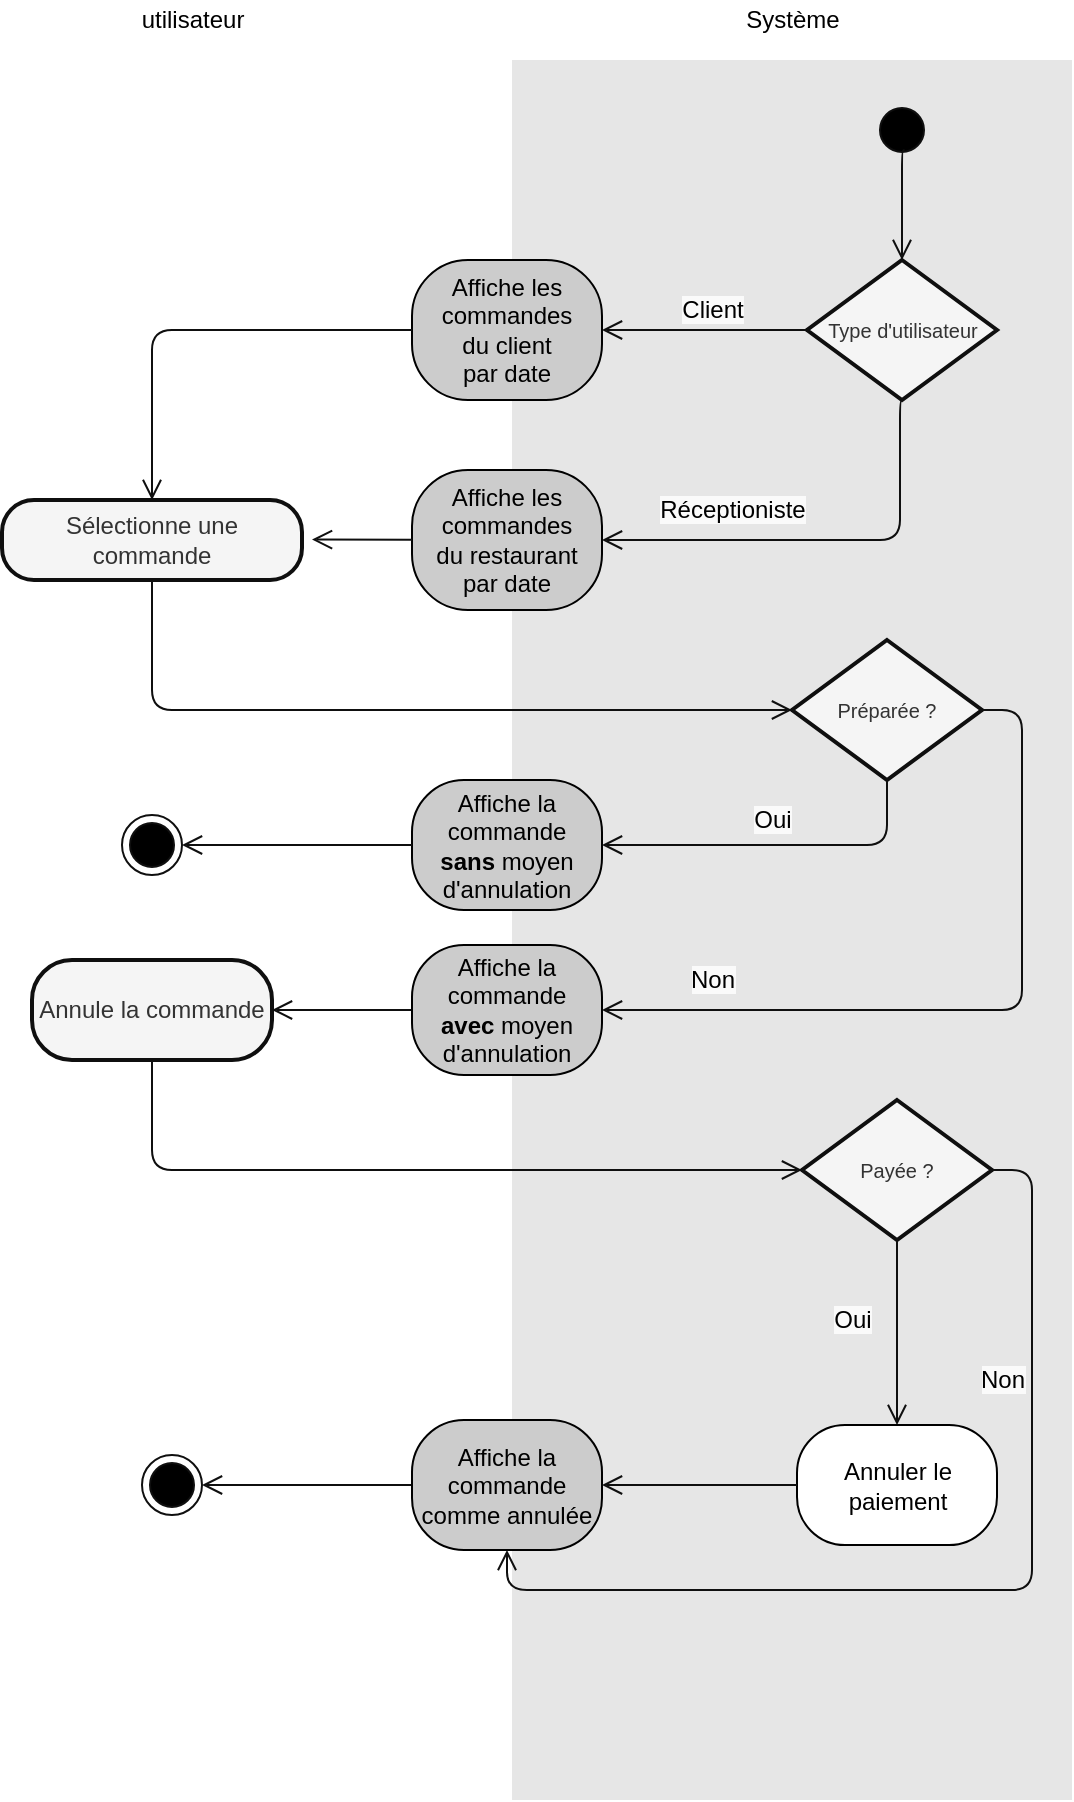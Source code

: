 <mxfile version="14.6.5" type="device"><diagram id="Iwh8XMS4C4T30IaesgiA" name="Page-1"><mxGraphModel dx="1007" dy="774" grid="1" gridSize="10" guides="1" tooltips="1" connect="1" arrows="1" fold="1" page="1" pageScale="1" pageWidth="1169" pageHeight="1654" math="0" shadow="0"><root><mxCell id="0"/><mxCell id="1" parent="0"/><mxCell id="99F-gRnFq8jOrXeuyX0P-1" value="" style="rounded=0;whiteSpace=wrap;html=1;strokeColor=none;fillColor=#E6E6E6;" vertex="1" parent="1"><mxGeometry x="565" y="250" width="280" height="870" as="geometry"/></mxCell><mxCell id="99F-gRnFq8jOrXeuyX0P-2" value="" style="ellipse;html=1;shape=startState;fillColor=#000000;shadow=0;sketch=0;strokeColor=#0F0F0F;" vertex="1" parent="1"><mxGeometry x="745" y="270" width="30" height="30" as="geometry"/></mxCell><mxCell id="99F-gRnFq8jOrXeuyX0P-3" value="" style="edgeStyle=orthogonalEdgeStyle;html=1;verticalAlign=bottom;endArrow=open;endSize=8;strokeColor=#0F0F0F;exitX=0.544;exitY=0.839;exitDx=0;exitDy=0;exitPerimeter=0;entryX=0.5;entryY=0;entryDx=0;entryDy=0;" edge="1" parent="1" source="99F-gRnFq8jOrXeuyX0P-2" target="99F-gRnFq8jOrXeuyX0P-15"><mxGeometry relative="1" as="geometry"><mxPoint x="735.13" y="350" as="targetPoint"/><mxPoint x="473" y="496" as="sourcePoint"/><Array as="points"><mxPoint x="760" y="295"/></Array></mxGeometry></mxCell><mxCell id="99F-gRnFq8jOrXeuyX0P-4" value="Affiche les commandes&lt;br&gt;du client &lt;br&gt;par date" style="rounded=1;whiteSpace=wrap;html=1;arcSize=40;shadow=0;sketch=0;fillColor=#CCCCCC;" vertex="1" parent="1"><mxGeometry x="515" y="350" width="95" height="70" as="geometry"/></mxCell><mxCell id="99F-gRnFq8jOrXeuyX0P-5" value="" style="edgeStyle=orthogonalEdgeStyle;html=1;verticalAlign=bottom;endArrow=open;endSize=8;strokeColor=#0F0F0F;exitX=0;exitY=0.5;exitDx=0;exitDy=0;entryX=0.5;entryY=0;entryDx=0;entryDy=0;" edge="1" parent="1" source="99F-gRnFq8jOrXeuyX0P-4" target="99F-gRnFq8jOrXeuyX0P-6"><mxGeometry relative="1" as="geometry"><mxPoint x="440.5" y="385" as="targetPoint"/><mxPoint x="587.32" y="330" as="sourcePoint"/><Array as="points"><mxPoint x="385" y="385"/></Array></mxGeometry></mxCell><mxCell id="99F-gRnFq8jOrXeuyX0P-6" value="Sélectionne une commande" style="rounded=1;whiteSpace=wrap;html=1;arcSize=40;fillColor=#f5f5f5;shadow=0;sketch=0;fontColor=#333333;strokeWidth=2;strokeColor=#0F0F0F;" vertex="1" parent="1"><mxGeometry x="310" y="470" width="150" height="40" as="geometry"/></mxCell><mxCell id="99F-gRnFq8jOrXeuyX0P-7" value="Annule la commande" style="rounded=1;whiteSpace=wrap;html=1;arcSize=40;fillColor=#f5f5f5;shadow=0;sketch=0;fontColor=#333333;strokeWidth=2;strokeColor=#0F0F0F;" vertex="1" parent="1"><mxGeometry x="325" y="700" width="120" height="50" as="geometry"/></mxCell><mxCell id="99F-gRnFq8jOrXeuyX0P-8" value="" style="edgeStyle=orthogonalEdgeStyle;html=1;verticalAlign=bottom;endArrow=open;endSize=8;strokeColor=#0F0F0F;exitX=0.5;exitY=1;exitDx=0;exitDy=0;entryX=0;entryY=0.5;entryDx=0;entryDy=0;" edge="1" parent="1" source="99F-gRnFq8jOrXeuyX0P-6" target="99F-gRnFq8jOrXeuyX0P-26"><mxGeometry relative="1" as="geometry"><mxPoint x="705" y="605" as="targetPoint"/><mxPoint x="384.71" y="520" as="sourcePoint"/><Array as="points"/></mxGeometry></mxCell><mxCell id="99F-gRnFq8jOrXeuyX0P-10" style="edgeStyle=orthogonalEdgeStyle;rounded=1;orthogonalLoop=1;jettySize=auto;html=1;exitX=0;exitY=0.5;exitDx=0;exitDy=0;entryX=1;entryY=0.5;entryDx=0;entryDy=0;verticalAlign=bottom;strokeColor=#0F0F0F;endArrow=open;endSize=8;" edge="1" parent="1" source="99F-gRnFq8jOrXeuyX0P-11" target="99F-gRnFq8jOrXeuyX0P-7"><mxGeometry relative="1" as="geometry"/></mxCell><mxCell id="99F-gRnFq8jOrXeuyX0P-11" value="Affiche la commande&lt;br&gt;&lt;b&gt;avec&lt;/b&gt; moyen d'annulation" style="rounded=1;whiteSpace=wrap;html=1;arcSize=40;shadow=0;sketch=0;fillColor=#CCCCCC;" vertex="1" parent="1"><mxGeometry x="515" y="692.5" width="95" height="65" as="geometry"/></mxCell><mxCell id="99F-gRnFq8jOrXeuyX0P-12" value="" style="edgeStyle=orthogonalEdgeStyle;html=1;verticalAlign=bottom;endArrow=open;endSize=8;strokeColor=#0F0F0F;entryX=1;entryY=0.5;entryDx=0;entryDy=0;exitX=0;exitY=0.5;exitDx=0;exitDy=0;" edge="1" parent="1" source="99F-gRnFq8jOrXeuyX0P-87" target="99F-gRnFq8jOrXeuyX0P-13"><mxGeometry relative="1" as="geometry"><mxPoint x="416.86" y="865" as="targetPoint"/><Array as="points"><mxPoint x="410" y="963"/></Array><mxPoint x="750" y="1030" as="sourcePoint"/></mxGeometry></mxCell><mxCell id="99F-gRnFq8jOrXeuyX0P-13" value="" style="ellipse;html=1;shape=endState;fillColor=#000000;shadow=0;sketch=0;strokeColor=#0F0F0F;" vertex="1" parent="1"><mxGeometry x="380.0" y="947.5" width="30" height="30" as="geometry"/></mxCell><mxCell id="99F-gRnFq8jOrXeuyX0P-15" value="&lt;font size=&quot;1&quot;&gt;Type d'utilisateur&lt;/font&gt;" style="rhombus;whiteSpace=wrap;html=1;fillColor=#f5f5f5;shadow=0;sketch=0;fontColor=#333333;strokeWidth=2;strokeColor=#0F0F0F;" vertex="1" parent="1"><mxGeometry x="712.5" y="350" width="95" height="70" as="geometry"/></mxCell><mxCell id="99F-gRnFq8jOrXeuyX0P-16" value="Affiche les commandes&lt;br&gt;du restaurant &lt;br&gt;par date" style="rounded=1;whiteSpace=wrap;html=1;arcSize=40;shadow=0;sketch=0;fillColor=#CCCCCC;" vertex="1" parent="1"><mxGeometry x="515" y="455" width="95" height="70" as="geometry"/></mxCell><mxCell id="99F-gRnFq8jOrXeuyX0P-17" value="" style="edgeStyle=orthogonalEdgeStyle;html=1;verticalAlign=bottom;endArrow=open;endSize=8;strokeColor=#0F0F0F;exitX=0.544;exitY=0.839;exitDx=0;exitDy=0;exitPerimeter=0;entryX=1;entryY=0.5;entryDx=0;entryDy=0;" edge="1" parent="1" target="99F-gRnFq8jOrXeuyX0P-16"><mxGeometry relative="1" as="geometry"><mxPoint x="759.34" y="474.83" as="targetPoint"/><mxPoint x="760.66" y="420" as="sourcePoint"/><Array as="points"><mxPoint x="759" y="420"/><mxPoint x="759" y="490"/></Array></mxGeometry></mxCell><mxCell id="99F-gRnFq8jOrXeuyX0P-18" value="" style="edgeStyle=orthogonalEdgeStyle;html=1;verticalAlign=bottom;endArrow=open;endSize=8;strokeColor=#0F0F0F;exitX=0;exitY=0.5;exitDx=0;exitDy=0;entryX=1;entryY=0.5;entryDx=0;entryDy=0;" edge="1" parent="1" source="99F-gRnFq8jOrXeuyX0P-15" target="99F-gRnFq8jOrXeuyX0P-4"><mxGeometry relative="1" as="geometry"><mxPoint x="625" y="350" as="targetPoint"/><mxPoint x="585.66" y="280" as="sourcePoint"/><Array as="points"><mxPoint x="645" y="385"/><mxPoint x="645" y="385"/></Array></mxGeometry></mxCell><mxCell id="99F-gRnFq8jOrXeuyX0P-19" value="&lt;span style=&quot;background-color: rgb(250 , 250 , 250)&quot;&gt;Client&lt;/span&gt;" style="text;html=1;align=center;verticalAlign=middle;resizable=0;points=[];autosize=1;strokeColor=none;" vertex="1" parent="1"><mxGeometry x="640" y="365" width="50" height="20" as="geometry"/></mxCell><mxCell id="99F-gRnFq8jOrXeuyX0P-20" value="&lt;span style=&quot;background-color: rgb(250 , 250 , 250)&quot;&gt;Réceptioniste&lt;/span&gt;" style="text;html=1;align=center;verticalAlign=middle;resizable=0;points=[];autosize=1;strokeColor=none;" vertex="1" parent="1"><mxGeometry x="630" y="465" width="90" height="20" as="geometry"/></mxCell><mxCell id="99F-gRnFq8jOrXeuyX0P-21" value="" style="edgeStyle=orthogonalEdgeStyle;html=1;verticalAlign=bottom;endArrow=open;endSize=8;strokeColor=#0F0F0F;exitX=0;exitY=0.5;exitDx=0;exitDy=0;" edge="1" parent="1"><mxGeometry relative="1" as="geometry"><mxPoint x="465" y="490" as="targetPoint"/><mxPoint x="515" y="489.83" as="sourcePoint"/><Array as="points"><mxPoint x="465" y="489.83"/><mxPoint x="465" y="489.83"/></Array></mxGeometry></mxCell><mxCell id="99F-gRnFq8jOrXeuyX0P-24" value="Système" style="text;html=1;align=center;verticalAlign=middle;resizable=0;points=[];autosize=1;strokeColor=none;" vertex="1" parent="1"><mxGeometry x="675" y="220" width="60" height="20" as="geometry"/></mxCell><mxCell id="99F-gRnFq8jOrXeuyX0P-25" value="utilisateur" style="text;html=1;align=center;verticalAlign=middle;resizable=0;points=[];autosize=1;strokeColor=none;" vertex="1" parent="1"><mxGeometry x="370" y="220" width="70" height="20" as="geometry"/></mxCell><mxCell id="99F-gRnFq8jOrXeuyX0P-26" value="&lt;font size=&quot;1&quot;&gt;Préparée ?&lt;/font&gt;" style="rhombus;whiteSpace=wrap;html=1;fillColor=#f5f5f5;shadow=0;sketch=0;fontColor=#333333;strokeWidth=2;strokeColor=#0F0F0F;" vertex="1" parent="1"><mxGeometry x="705" y="540" width="95" height="70" as="geometry"/></mxCell><mxCell id="99F-gRnFq8jOrXeuyX0P-28" style="edgeStyle=orthogonalEdgeStyle;rounded=1;orthogonalLoop=1;jettySize=auto;html=1;entryX=0;entryY=0.5;entryDx=0;entryDy=0;exitX=0.5;exitY=1;exitDx=0;exitDy=0;verticalAlign=bottom;strokeColor=#0F0F0F;endArrow=open;endSize=8;" edge="1" parent="1" source="99F-gRnFq8jOrXeuyX0P-7" target="99F-gRnFq8jOrXeuyX0P-38"><mxGeometry relative="1" as="geometry"><mxPoint x="460" y="780" as="sourcePoint"/><mxPoint x="385" y="790" as="targetPoint"/></mxGeometry></mxCell><mxCell id="99F-gRnFq8jOrXeuyX0P-32" value="Affiche la commande&lt;br&gt;&lt;b&gt;sans&lt;/b&gt; moyen d'annulation" style="rounded=1;whiteSpace=wrap;html=1;arcSize=40;shadow=0;sketch=0;fillColor=#CCCCCC;" vertex="1" parent="1"><mxGeometry x="515" y="610" width="95" height="65" as="geometry"/></mxCell><mxCell id="99F-gRnFq8jOrXeuyX0P-33" value="" style="edgeStyle=orthogonalEdgeStyle;html=1;verticalAlign=bottom;endArrow=open;endSize=8;strokeColor=#0F0F0F;entryX=1;entryY=0.5;entryDx=0;entryDy=0;exitX=0.5;exitY=1;exitDx=0;exitDy=0;" edge="1" parent="1" source="99F-gRnFq8jOrXeuyX0P-26" target="99F-gRnFq8jOrXeuyX0P-32"><mxGeometry relative="1" as="geometry"><mxPoint x="620" y="735" as="targetPoint"/><mxPoint x="970" y="790" as="sourcePoint"/><Array as="points"><mxPoint x="752" y="643"/></Array></mxGeometry></mxCell><mxCell id="99F-gRnFq8jOrXeuyX0P-34" value="" style="ellipse;html=1;shape=endState;fillColor=#000000;shadow=0;sketch=0;strokeColor=#0F0F0F;" vertex="1" parent="1"><mxGeometry x="370.0" y="627.5" width="30" height="30" as="geometry"/></mxCell><mxCell id="99F-gRnFq8jOrXeuyX0P-35" value="" style="edgeStyle=orthogonalEdgeStyle;html=1;verticalAlign=bottom;endArrow=open;endSize=8;strokeColor=#0F0F0F;entryX=1;entryY=0.5;entryDx=0;entryDy=0;exitX=0;exitY=0.5;exitDx=0;exitDy=0;" edge="1" parent="1" source="99F-gRnFq8jOrXeuyX0P-32"><mxGeometry relative="1" as="geometry"><mxPoint x="400" y="642.5" as="targetPoint"/><mxPoint x="542.5" y="610" as="sourcePoint"/><Array as="points"><mxPoint x="500" y="643"/><mxPoint x="500" y="643"/></Array></mxGeometry></mxCell><mxCell id="99F-gRnFq8jOrXeuyX0P-36" value="&lt;span style=&quot;background-color: rgb(250 , 250 , 250)&quot;&gt;Oui&lt;/span&gt;" style="text;html=1;align=center;verticalAlign=middle;resizable=0;points=[];autosize=1;strokeColor=none;" vertex="1" parent="1"><mxGeometry x="680" y="620" width="30" height="20" as="geometry"/></mxCell><mxCell id="99F-gRnFq8jOrXeuyX0P-37" value="&lt;span style=&quot;background-color: rgb(250 , 250 , 250)&quot;&gt;Non&lt;/span&gt;" style="text;html=1;align=center;verticalAlign=middle;resizable=0;points=[];autosize=1;strokeColor=none;" vertex="1" parent="1"><mxGeometry x="790" y="900" width="40" height="20" as="geometry"/></mxCell><mxCell id="99F-gRnFq8jOrXeuyX0P-38" value="&lt;font size=&quot;1&quot;&gt;Payée ?&lt;/font&gt;" style="rhombus;whiteSpace=wrap;html=1;fillColor=#f5f5f5;shadow=0;sketch=0;fontColor=#333333;strokeWidth=2;strokeColor=#0F0F0F;" vertex="1" parent="1"><mxGeometry x="710" y="770" width="95" height="70" as="geometry"/></mxCell><mxCell id="99F-gRnFq8jOrXeuyX0P-39" style="edgeStyle=orthogonalEdgeStyle;rounded=1;orthogonalLoop=1;jettySize=auto;html=1;exitX=1;exitY=0.5;exitDx=0;exitDy=0;verticalAlign=bottom;strokeColor=#0F0F0F;endArrow=open;endSize=8;entryX=1;entryY=0.5;entryDx=0;entryDy=0;" edge="1" parent="1" source="99F-gRnFq8jOrXeuyX0P-26" target="99F-gRnFq8jOrXeuyX0P-11"><mxGeometry relative="1" as="geometry"><mxPoint x="525.0" y="735" as="sourcePoint"/><mxPoint x="520" y="870" as="targetPoint"/></mxGeometry></mxCell><mxCell id="99F-gRnFq8jOrXeuyX0P-40" value="&lt;span style=&quot;background-color: rgb(250 , 250 , 250)&quot;&gt;Non&lt;/span&gt;" style="text;html=1;align=center;verticalAlign=middle;resizable=0;points=[];autosize=1;strokeColor=none;" vertex="1" parent="1"><mxGeometry x="645" y="700" width="40" height="20" as="geometry"/></mxCell><mxCell id="99F-gRnFq8jOrXeuyX0P-41" value="" style="edgeStyle=orthogonalEdgeStyle;html=1;verticalAlign=bottom;endArrow=open;endSize=8;strokeColor=#0F0F0F;exitX=0.5;exitY=1;exitDx=0;exitDy=0;entryX=0.5;entryY=0;entryDx=0;entryDy=0;" edge="1" parent="1" source="99F-gRnFq8jOrXeuyX0P-38" target="99F-gRnFq8jOrXeuyX0P-43"><mxGeometry relative="1" as="geometry"><mxPoint x="690" y="860" as="targetPoint"/><mxPoint x="752.5" y="770" as="sourcePoint"/><Array as="points"><mxPoint x="758" y="880"/><mxPoint x="758" y="880"/></Array></mxGeometry></mxCell><mxCell id="99F-gRnFq8jOrXeuyX0P-42" value="&lt;span style=&quot;background-color: rgb(250 , 250 , 250)&quot;&gt;Oui&lt;/span&gt;" style="text;html=1;align=center;verticalAlign=middle;resizable=0;points=[];autosize=1;strokeColor=none;" vertex="1" parent="1"><mxGeometry x="720" y="870" width="30" height="20" as="geometry"/></mxCell><mxCell id="99F-gRnFq8jOrXeuyX0P-87" value="Affiche la commande comme annulée" style="rounded=1;whiteSpace=wrap;html=1;arcSize=40;shadow=0;sketch=0;fillColor=#CCCCCC;" vertex="1" parent="1"><mxGeometry x="515" y="930" width="95" height="65" as="geometry"/></mxCell><mxCell id="99F-gRnFq8jOrXeuyX0P-43" value="Annuler le paiement" style="rounded=1;whiteSpace=wrap;html=1;arcSize=40;shadow=0;sketch=0;" vertex="1" parent="1"><mxGeometry x="707.5" y="932.5" width="100" height="60" as="geometry"/></mxCell><mxCell id="99F-gRnFq8jOrXeuyX0P-89" style="edgeStyle=orthogonalEdgeStyle;rounded=1;orthogonalLoop=1;jettySize=auto;html=1;exitX=0;exitY=0.5;exitDx=0;exitDy=0;entryX=1;entryY=0.5;entryDx=0;entryDy=0;verticalAlign=bottom;strokeColor=#0F0F0F;endArrow=open;endSize=8;" edge="1" parent="1" source="99F-gRnFq8jOrXeuyX0P-43" target="99F-gRnFq8jOrXeuyX0P-87"><mxGeometry relative="1" as="geometry"><mxPoint x="525" y="735" as="sourcePoint"/><mxPoint x="455" y="735" as="targetPoint"/></mxGeometry></mxCell><mxCell id="99F-gRnFq8jOrXeuyX0P-90" style="edgeStyle=orthogonalEdgeStyle;rounded=1;orthogonalLoop=1;jettySize=auto;html=1;entryX=0.5;entryY=1;entryDx=0;entryDy=0;exitX=1;exitY=0.5;exitDx=0;exitDy=0;verticalAlign=bottom;strokeColor=#0F0F0F;endArrow=open;endSize=8;" edge="1" parent="1" source="99F-gRnFq8jOrXeuyX0P-38" target="99F-gRnFq8jOrXeuyX0P-87"><mxGeometry relative="1" as="geometry"><mxPoint x="395.0" y="760" as="sourcePoint"/><mxPoint x="720" y="815" as="targetPoint"/></mxGeometry></mxCell></root></mxGraphModel></diagram></mxfile>